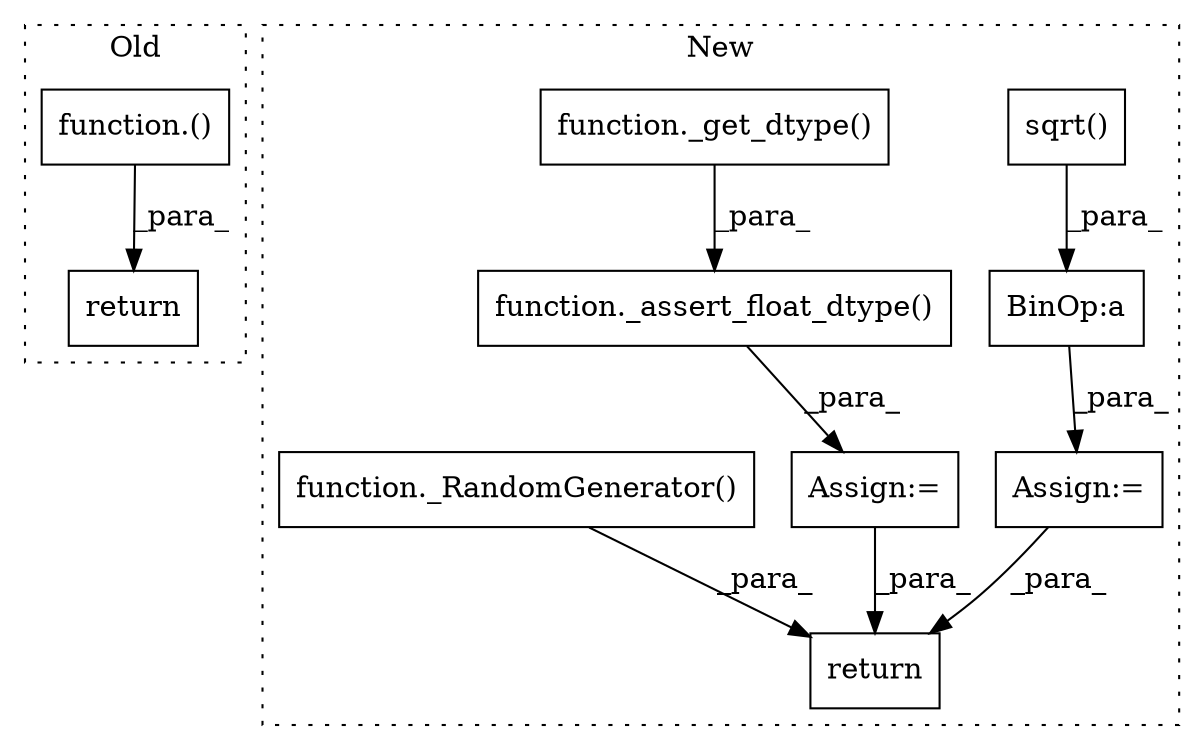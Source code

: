 digraph G {
subgraph cluster0 {
1 [label="function.()" a="75" s="8666" l="72" shape="box"];
5 [label="return" a="93" s="8659" l="7" shape="box"];
label = "Old";
style="dotted";
}
subgraph cluster1 {
2 [label="sqrt()" a="75" s="12552,12591" l="10,1" shape="box"];
3 [label="BinOp:a" a="82" s="12549" l="3" shape="box"];
4 [label="Assign:=" a="68" s="12542" l="3" shape="box"];
6 [label="return" a="93" s="12648" l="7" shape="box"];
7 [label="function._get_dtype()" a="75" s="12625,12641" l="11,1" shape="box"];
8 [label="function._RandomGenerator()" a="75" s="12655,12676" l="17,1" shape="box"];
9 [label="function._assert_float_dtype()" a="75" s="12605,12642" l="20,1" shape="box"];
10 [label="Assign:=" a="68" s="12602" l="3" shape="box"];
label = "New";
style="dotted";
}
1 -> 5 [label="_para_"];
2 -> 3 [label="_para_"];
3 -> 4 [label="_para_"];
4 -> 6 [label="_para_"];
7 -> 9 [label="_para_"];
8 -> 6 [label="_para_"];
9 -> 10 [label="_para_"];
10 -> 6 [label="_para_"];
}